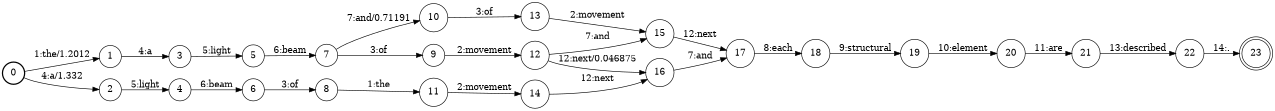 digraph FST {
rankdir = LR;
size = "8.5,11";
label = "";
center = 1;
orientation = Portrait;
ranksep = "0.4";
nodesep = "0.25";
0 [label = "0", shape = circle, style = bold, fontsize = 14]
	0 -> 1 [label = "1:the/1.2012", fontsize = 14];
	0 -> 2 [label = "4:a/1.332", fontsize = 14];
1 [label = "1", shape = circle, style = solid, fontsize = 14]
	1 -> 3 [label = "4:a", fontsize = 14];
2 [label = "2", shape = circle, style = solid, fontsize = 14]
	2 -> 4 [label = "5:light", fontsize = 14];
3 [label = "3", shape = circle, style = solid, fontsize = 14]
	3 -> 5 [label = "5:light", fontsize = 14];
4 [label = "4", shape = circle, style = solid, fontsize = 14]
	4 -> 6 [label = "6:beam", fontsize = 14];
5 [label = "5", shape = circle, style = solid, fontsize = 14]
	5 -> 7 [label = "6:beam", fontsize = 14];
6 [label = "6", shape = circle, style = solid, fontsize = 14]
	6 -> 8 [label = "3:of", fontsize = 14];
7 [label = "7", shape = circle, style = solid, fontsize = 14]
	7 -> 9 [label = "3:of", fontsize = 14];
	7 -> 10 [label = "7:and/0.71191", fontsize = 14];
8 [label = "8", shape = circle, style = solid, fontsize = 14]
	8 -> 11 [label = "1:the", fontsize = 14];
9 [label = "9", shape = circle, style = solid, fontsize = 14]
	9 -> 12 [label = "2:movement", fontsize = 14];
10 [label = "10", shape = circle, style = solid, fontsize = 14]
	10 -> 13 [label = "3:of", fontsize = 14];
11 [label = "11", shape = circle, style = solid, fontsize = 14]
	11 -> 14 [label = "2:movement", fontsize = 14];
12 [label = "12", shape = circle, style = solid, fontsize = 14]
	12 -> 15 [label = "7:and", fontsize = 14];
	12 -> 16 [label = "12:next/0.046875", fontsize = 14];
13 [label = "13", shape = circle, style = solid, fontsize = 14]
	13 -> 15 [label = "2:movement", fontsize = 14];
14 [label = "14", shape = circle, style = solid, fontsize = 14]
	14 -> 16 [label = "12:next", fontsize = 14];
15 [label = "15", shape = circle, style = solid, fontsize = 14]
	15 -> 17 [label = "12:next", fontsize = 14];
16 [label = "16", shape = circle, style = solid, fontsize = 14]
	16 -> 17 [label = "7:and", fontsize = 14];
17 [label = "17", shape = circle, style = solid, fontsize = 14]
	17 -> 18 [label = "8:each", fontsize = 14];
18 [label = "18", shape = circle, style = solid, fontsize = 14]
	18 -> 19 [label = "9:structural", fontsize = 14];
19 [label = "19", shape = circle, style = solid, fontsize = 14]
	19 -> 20 [label = "10:element", fontsize = 14];
20 [label = "20", shape = circle, style = solid, fontsize = 14]
	20 -> 21 [label = "11:are", fontsize = 14];
21 [label = "21", shape = circle, style = solid, fontsize = 14]
	21 -> 22 [label = "13:described", fontsize = 14];
22 [label = "22", shape = circle, style = solid, fontsize = 14]
	22 -> 23 [label = "14:.", fontsize = 14];
23 [label = "23", shape = doublecircle, style = solid, fontsize = 14]
}
